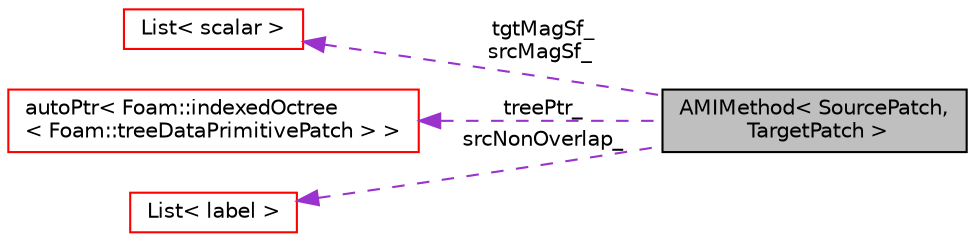 digraph "AMIMethod&lt; SourcePatch, TargetPatch &gt;"
{
  bgcolor="transparent";
  edge [fontname="Helvetica",fontsize="10",labelfontname="Helvetica",labelfontsize="10"];
  node [fontname="Helvetica",fontsize="10",shape=record];
  rankdir="LR";
  Node1 [label="AMIMethod\< SourcePatch,\l TargetPatch \>",height=0.2,width=0.4,color="black", fillcolor="grey75", style="filled" fontcolor="black"];
  Node2 -> Node1 [dir="back",color="darkorchid3",fontsize="10",style="dashed",label=" tgtMagSf_\nsrcMagSf_" ,fontname="Helvetica"];
  Node2 [label="List\< scalar \>",height=0.2,width=0.4,color="red",URL="$classFoam_1_1List.html"];
  Node3 -> Node1 [dir="back",color="darkorchid3",fontsize="10",style="dashed",label=" treePtr_" ,fontname="Helvetica"];
  Node3 [label="autoPtr\< Foam::indexedOctree\l\< Foam::treeDataPrimitivePatch \> \>",height=0.2,width=0.4,color="red",URL="$classFoam_1_1autoPtr.html"];
  Node4 -> Node1 [dir="back",color="darkorchid3",fontsize="10",style="dashed",label=" srcNonOverlap_" ,fontname="Helvetica"];
  Node4 [label="List\< label \>",height=0.2,width=0.4,color="red",URL="$classFoam_1_1List.html"];
}
